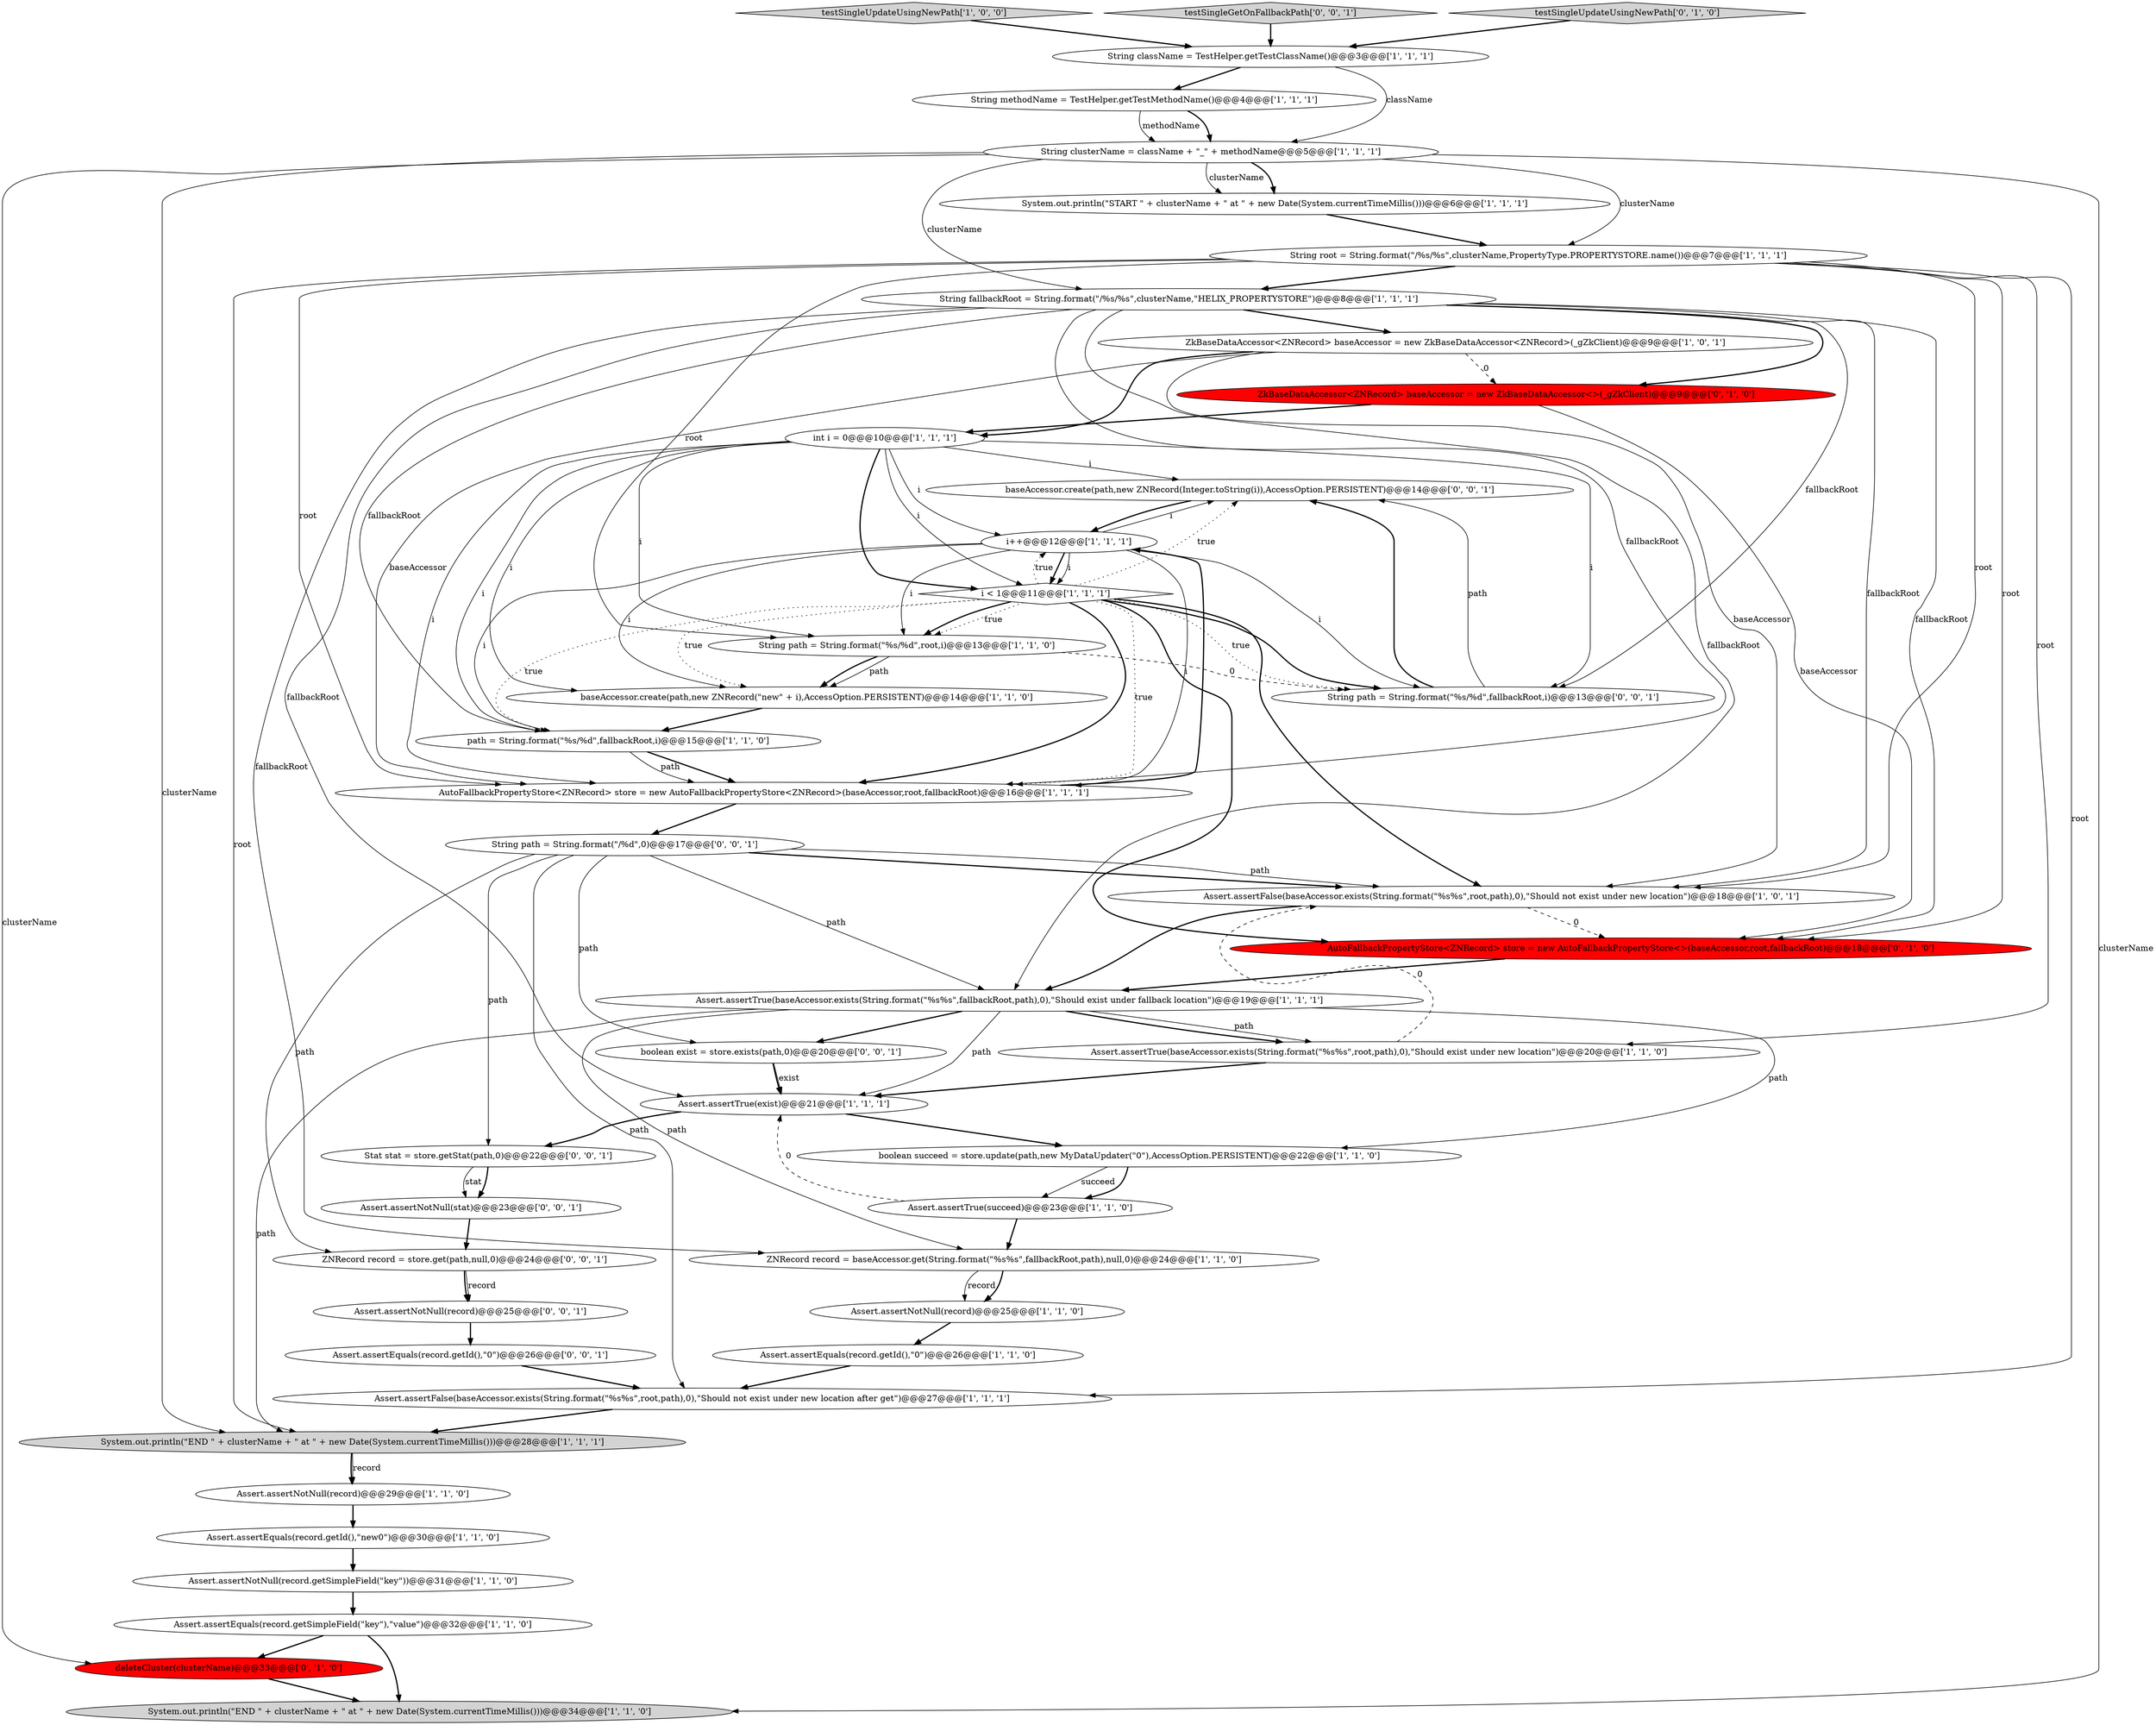 digraph {
11 [style = filled, label = "int i = 0@@@10@@@['1', '1', '1']", fillcolor = white, shape = ellipse image = "AAA0AAABBB1BBB"];
35 [style = filled, label = "baseAccessor.create(path,new ZNRecord(Integer.toString(i)),AccessOption.PERSISTENT)@@@14@@@['0', '0', '1']", fillcolor = white, shape = ellipse image = "AAA0AAABBB3BBB"];
38 [style = filled, label = "boolean exist = store.exists(path,0)@@@20@@@['0', '0', '1']", fillcolor = white, shape = ellipse image = "AAA0AAABBB3BBB"];
4 [style = filled, label = "Assert.assertNotNull(record.getSimpleField(\"key\"))@@@31@@@['1', '1', '0']", fillcolor = white, shape = ellipse image = "AAA0AAABBB1BBB"];
17 [style = filled, label = "Assert.assertNotNull(record)@@@25@@@['1', '1', '0']", fillcolor = white, shape = ellipse image = "AAA0AAABBB1BBB"];
2 [style = filled, label = "Assert.assertFalse(baseAccessor.exists(String.format(\"%s%s\",root,path),0),\"Should not exist under new location\")@@@18@@@['1', '0', '1']", fillcolor = white, shape = ellipse image = "AAA0AAABBB1BBB"];
26 [style = filled, label = "i++@@@12@@@['1', '1', '1']", fillcolor = white, shape = ellipse image = "AAA0AAABBB1BBB"];
6 [style = filled, label = "System.out.println(\"END \" + clusterName + \" at \" + new Date(System.currentTimeMillis()))@@@28@@@['1', '1', '1']", fillcolor = lightgray, shape = ellipse image = "AAA0AAABBB1BBB"];
24 [style = filled, label = "path = String.format(\"%s/%d\",fallbackRoot,i)@@@15@@@['1', '1', '0']", fillcolor = white, shape = ellipse image = "AAA0AAABBB1BBB"];
14 [style = filled, label = "boolean succeed = store.update(path,new MyDataUpdater(\"0\"),AccessOption.PERSISTENT)@@@22@@@['1', '1', '0']", fillcolor = white, shape = ellipse image = "AAA0AAABBB1BBB"];
30 [style = filled, label = "System.out.println(\"START \" + clusterName + \" at \" + new Date(System.currentTimeMillis()))@@@6@@@['1', '1', '1']", fillcolor = white, shape = ellipse image = "AAA0AAABBB1BBB"];
15 [style = filled, label = "baseAccessor.create(path,new ZNRecord(\"new\" + i),AccessOption.PERSISTENT)@@@14@@@['1', '1', '0']", fillcolor = white, shape = ellipse image = "AAA0AAABBB1BBB"];
7 [style = filled, label = "Assert.assertNotNull(record)@@@29@@@['1', '1', '0']", fillcolor = white, shape = ellipse image = "AAA0AAABBB1BBB"];
23 [style = filled, label = "String root = String.format(\"/%s/%s\",clusterName,PropertyType.PROPERTYSTORE.name())@@@7@@@['1', '1', '1']", fillcolor = white, shape = ellipse image = "AAA0AAABBB1BBB"];
25 [style = filled, label = "String methodName = TestHelper.getTestMethodName()@@@4@@@['1', '1', '1']", fillcolor = white, shape = ellipse image = "AAA0AAABBB1BBB"];
28 [style = filled, label = "Assert.assertTrue(exist)@@@21@@@['1', '1', '1']", fillcolor = white, shape = ellipse image = "AAA0AAABBB1BBB"];
34 [style = filled, label = "AutoFallbackPropertyStore<ZNRecord> store = new AutoFallbackPropertyStore<>(baseAccessor,root,fallbackRoot)@@@18@@@['0', '1', '0']", fillcolor = red, shape = ellipse image = "AAA1AAABBB2BBB"];
40 [style = filled, label = "ZNRecord record = store.get(path,null,0)@@@24@@@['0', '0', '1']", fillcolor = white, shape = ellipse image = "AAA0AAABBB3BBB"];
21 [style = filled, label = "testSingleUpdateUsingNewPath['1', '0', '0']", fillcolor = lightgray, shape = diamond image = "AAA0AAABBB1BBB"];
39 [style = filled, label = "Stat stat = store.getStat(path,0)@@@22@@@['0', '0', '1']", fillcolor = white, shape = ellipse image = "AAA0AAABBB3BBB"];
41 [style = filled, label = "Assert.assertNotNull(stat)@@@23@@@['0', '0', '1']", fillcolor = white, shape = ellipse image = "AAA0AAABBB3BBB"];
33 [style = filled, label = "ZkBaseDataAccessor<ZNRecord> baseAccessor = new ZkBaseDataAccessor<>(_gZkClient)@@@9@@@['0', '1', '0']", fillcolor = red, shape = ellipse image = "AAA1AAABBB2BBB"];
42 [style = filled, label = "testSingleGetOnFallbackPath['0', '0', '1']", fillcolor = lightgray, shape = diamond image = "AAA0AAABBB3BBB"];
31 [style = filled, label = "deleteCluster(clusterName)@@@33@@@['0', '1', '0']", fillcolor = red, shape = ellipse image = "AAA1AAABBB2BBB"];
36 [style = filled, label = "String path = String.format(\"%s/%d\",fallbackRoot,i)@@@13@@@['0', '0', '1']", fillcolor = white, shape = ellipse image = "AAA0AAABBB3BBB"];
0 [style = filled, label = "Assert.assertEquals(record.getId(),\"0\")@@@26@@@['1', '1', '0']", fillcolor = white, shape = ellipse image = "AAA0AAABBB1BBB"];
20 [style = filled, label = "AutoFallbackPropertyStore<ZNRecord> store = new AutoFallbackPropertyStore<ZNRecord>(baseAccessor,root,fallbackRoot)@@@16@@@['1', '1', '1']", fillcolor = white, shape = ellipse image = "AAA0AAABBB1BBB"];
8 [style = filled, label = "String path = String.format(\"%s/%d\",root,i)@@@13@@@['1', '1', '0']", fillcolor = white, shape = ellipse image = "AAA0AAABBB1BBB"];
12 [style = filled, label = "i < 1@@@11@@@['1', '1', '1']", fillcolor = white, shape = diamond image = "AAA0AAABBB1BBB"];
5 [style = filled, label = "Assert.assertFalse(baseAccessor.exists(String.format(\"%s%s\",root,path),0),\"Should not exist under new location after get\")@@@27@@@['1', '1', '1']", fillcolor = white, shape = ellipse image = "AAA0AAABBB1BBB"];
16 [style = filled, label = "ZkBaseDataAccessor<ZNRecord> baseAccessor = new ZkBaseDataAccessor<ZNRecord>(_gZkClient)@@@9@@@['1', '0', '1']", fillcolor = white, shape = ellipse image = "AAA0AAABBB1BBB"];
32 [style = filled, label = "testSingleUpdateUsingNewPath['0', '1', '0']", fillcolor = lightgray, shape = diamond image = "AAA0AAABBB2BBB"];
37 [style = filled, label = "Assert.assertNotNull(record)@@@25@@@['0', '0', '1']", fillcolor = white, shape = ellipse image = "AAA0AAABBB3BBB"];
18 [style = filled, label = "Assert.assertEquals(record.getId(),\"new0\")@@@30@@@['1', '1', '0']", fillcolor = white, shape = ellipse image = "AAA0AAABBB1BBB"];
43 [style = filled, label = "String path = String.format(\"/%d\",0)@@@17@@@['0', '0', '1']", fillcolor = white, shape = ellipse image = "AAA0AAABBB3BBB"];
22 [style = filled, label = "String className = TestHelper.getTestClassName()@@@3@@@['1', '1', '1']", fillcolor = white, shape = ellipse image = "AAA0AAABBB1BBB"];
3 [style = filled, label = "Assert.assertTrue(baseAccessor.exists(String.format(\"%s%s\",fallbackRoot,path),0),\"Should exist under fallback location\")@@@19@@@['1', '1', '1']", fillcolor = white, shape = ellipse image = "AAA0AAABBB1BBB"];
44 [style = filled, label = "Assert.assertEquals(record.getId(),\"0\")@@@26@@@['0', '0', '1']", fillcolor = white, shape = ellipse image = "AAA0AAABBB3BBB"];
9 [style = filled, label = "String fallbackRoot = String.format(\"/%s/%s\",clusterName,\"HELIX_PROPERTYSTORE\")@@@8@@@['1', '1', '1']", fillcolor = white, shape = ellipse image = "AAA0AAABBB1BBB"];
10 [style = filled, label = "String clusterName = className + \"_\" + methodName@@@5@@@['1', '1', '1']", fillcolor = white, shape = ellipse image = "AAA0AAABBB1BBB"];
29 [style = filled, label = "ZNRecord record = baseAccessor.get(String.format(\"%s%s\",fallbackRoot,path),null,0)@@@24@@@['1', '1', '0']", fillcolor = white, shape = ellipse image = "AAA0AAABBB1BBB"];
1 [style = filled, label = "System.out.println(\"END \" + clusterName + \" at \" + new Date(System.currentTimeMillis()))@@@34@@@['1', '1', '0']", fillcolor = lightgray, shape = ellipse image = "AAA0AAABBB1BBB"];
13 [style = filled, label = "Assert.assertTrue(succeed)@@@23@@@['1', '1', '0']", fillcolor = white, shape = ellipse image = "AAA0AAABBB1BBB"];
19 [style = filled, label = "Assert.assertEquals(record.getSimpleField(\"key\"),\"value\")@@@32@@@['1', '1', '0']", fillcolor = white, shape = ellipse image = "AAA0AAABBB1BBB"];
27 [style = filled, label = "Assert.assertTrue(baseAccessor.exists(String.format(\"%s%s\",root,path),0),\"Should exist under new location\")@@@20@@@['1', '1', '0']", fillcolor = white, shape = ellipse image = "AAA0AAABBB1BBB"];
32->22 [style = bold, label=""];
26->36 [style = solid, label="i"];
10->6 [style = solid, label="clusterName"];
20->26 [style = bold, label=""];
12->8 [style = dotted, label="true"];
27->28 [style = bold, label=""];
12->15 [style = dotted, label="true"];
11->26 [style = solid, label="i"];
43->2 [style = solid, label="path"];
31->1 [style = bold, label=""];
11->20 [style = solid, label="i"];
9->2 [style = solid, label="fallbackRoot"];
9->29 [style = solid, label="fallbackRoot"];
3->38 [style = bold, label=""];
43->39 [style = solid, label="path"];
9->16 [style = bold, label=""];
28->14 [style = bold, label=""];
12->35 [style = dotted, label="true"];
26->15 [style = solid, label="i"];
3->27 [style = bold, label=""];
16->2 [style = solid, label="baseAccessor"];
11->35 [style = solid, label="i"];
19->1 [style = bold, label=""];
12->2 [style = bold, label=""];
26->12 [style = bold, label=""];
33->11 [style = bold, label=""];
23->20 [style = solid, label="root"];
43->38 [style = solid, label="path"];
12->20 [style = dotted, label="true"];
9->34 [style = solid, label="fallbackRoot"];
20->43 [style = bold, label=""];
25->10 [style = bold, label=""];
16->33 [style = dashed, label="0"];
10->23 [style = solid, label="clusterName"];
40->37 [style = bold, label=""];
22->25 [style = bold, label=""];
43->5 [style = solid, label="path"];
26->24 [style = solid, label="i"];
38->28 [style = solid, label="exist"];
9->33 [style = bold, label=""];
38->28 [style = bold, label=""];
4->19 [style = bold, label=""];
36->35 [style = solid, label="path"];
11->12 [style = bold, label=""];
27->2 [style = dashed, label="0"];
14->13 [style = solid, label="succeed"];
3->28 [style = solid, label="path"];
22->10 [style = solid, label="className"];
11->24 [style = solid, label="i"];
3->14 [style = solid, label="path"];
24->20 [style = bold, label=""];
13->28 [style = dashed, label="0"];
5->6 [style = bold, label=""];
18->4 [style = bold, label=""];
11->12 [style = solid, label="i"];
21->22 [style = bold, label=""];
11->8 [style = solid, label="i"];
23->8 [style = solid, label="root"];
29->17 [style = solid, label="record"];
39->41 [style = bold, label=""];
39->41 [style = solid, label="stat"];
16->20 [style = solid, label="baseAccessor"];
42->22 [style = bold, label=""];
36->35 [style = bold, label=""];
6->7 [style = bold, label=""];
23->6 [style = solid, label="root"];
3->27 [style = solid, label="path"];
3->6 [style = solid, label="path"];
29->17 [style = bold, label=""];
10->9 [style = solid, label="clusterName"];
23->27 [style = solid, label="root"];
8->15 [style = bold, label=""];
3->29 [style = solid, label="path"];
28->39 [style = bold, label=""];
2->3 [style = bold, label=""];
26->20 [style = solid, label="i"];
12->36 [style = dotted, label="true"];
12->36 [style = bold, label=""];
12->20 [style = bold, label=""];
43->2 [style = bold, label=""];
9->24 [style = solid, label="fallbackRoot"];
8->36 [style = dashed, label="0"];
24->20 [style = solid, label="path"];
33->34 [style = solid, label="baseAccessor"];
25->10 [style = solid, label="methodName"];
23->2 [style = solid, label="root"];
9->20 [style = solid, label="fallbackRoot"];
12->26 [style = dotted, label="true"];
17->0 [style = bold, label=""];
8->15 [style = solid, label="path"];
41->40 [style = bold, label=""];
12->8 [style = bold, label=""];
26->35 [style = solid, label="i"];
37->44 [style = bold, label=""];
12->24 [style = dotted, label="true"];
7->18 [style = bold, label=""];
26->12 [style = solid, label="i"];
14->13 [style = bold, label=""];
43->40 [style = solid, label="path"];
9->28 [style = solid, label="fallbackRoot"];
44->5 [style = bold, label=""];
35->26 [style = bold, label=""];
10->30 [style = bold, label=""];
0->5 [style = bold, label=""];
23->34 [style = solid, label="root"];
16->11 [style = bold, label=""];
40->37 [style = solid, label="record"];
19->31 [style = bold, label=""];
9->3 [style = solid, label="fallbackRoot"];
10->30 [style = solid, label="clusterName"];
30->23 [style = bold, label=""];
12->34 [style = bold, label=""];
11->15 [style = solid, label="i"];
11->36 [style = solid, label="i"];
13->29 [style = bold, label=""];
23->5 [style = solid, label="root"];
10->1 [style = solid, label="clusterName"];
43->3 [style = solid, label="path"];
10->31 [style = solid, label="clusterName"];
6->7 [style = solid, label="record"];
34->3 [style = bold, label=""];
9->36 [style = solid, label="fallbackRoot"];
15->24 [style = bold, label=""];
26->8 [style = solid, label="i"];
2->34 [style = dashed, label="0"];
23->9 [style = bold, label=""];
}
